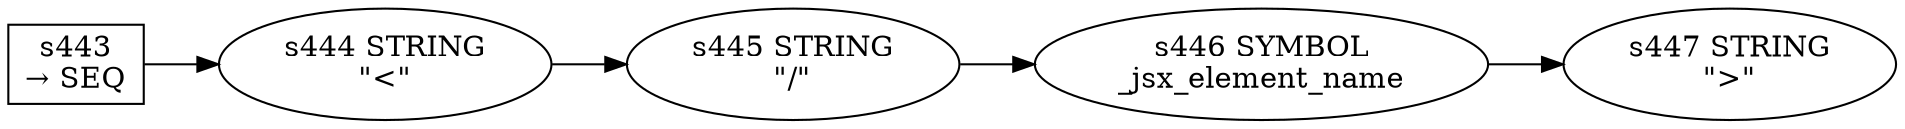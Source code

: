 
  digraph jsx_closing_element {
  
    rankdir=LR;
  
    s443 [label="s443\n&rarr; SEQ", shape=record, fixedsize=false, peripheries=1];
  s444 [label="s444 STRING\n\"<\""];
  s443 -> s444 [];
  s445 [label="s445 STRING\n\"/\""];
  s444 -> s445 [];
  s446 [label="s446 SYMBOL\n_jsx_element_name" href="javascript-grammar.json._jsx_element_name.dot.svg"];
  s445 -> s446 [];
  s447 [label="s447 STRING\n\">\""];
  s446 -> s447 [];
  
  }
  